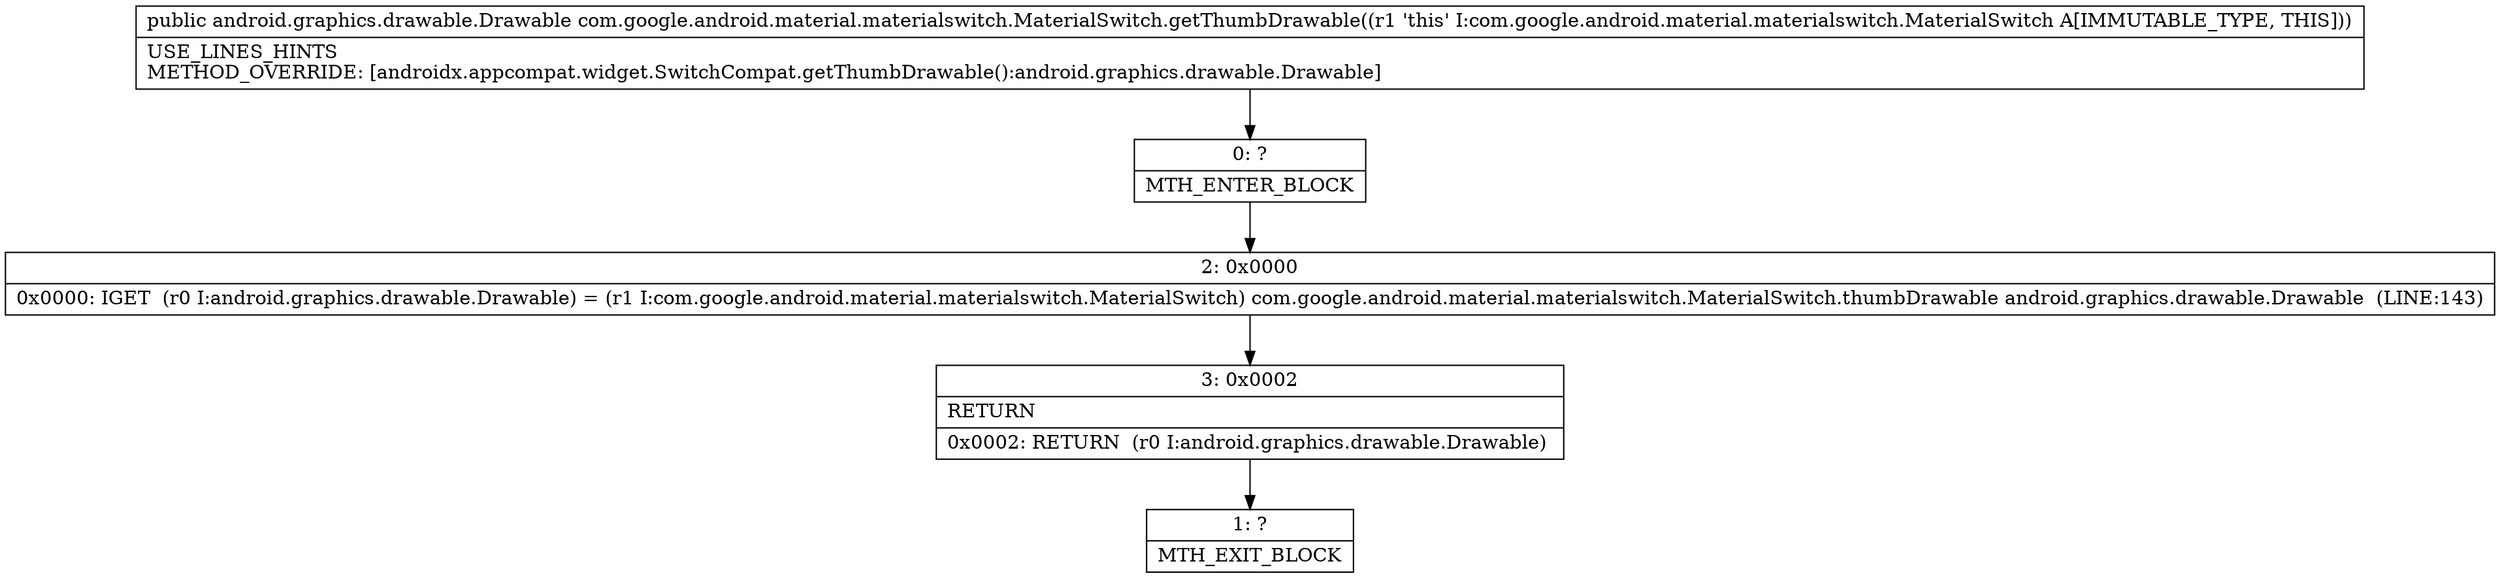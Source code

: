 digraph "CFG forcom.google.android.material.materialswitch.MaterialSwitch.getThumbDrawable()Landroid\/graphics\/drawable\/Drawable;" {
Node_0 [shape=record,label="{0\:\ ?|MTH_ENTER_BLOCK\l}"];
Node_2 [shape=record,label="{2\:\ 0x0000|0x0000: IGET  (r0 I:android.graphics.drawable.Drawable) = (r1 I:com.google.android.material.materialswitch.MaterialSwitch) com.google.android.material.materialswitch.MaterialSwitch.thumbDrawable android.graphics.drawable.Drawable  (LINE:143)\l}"];
Node_3 [shape=record,label="{3\:\ 0x0002|RETURN\l|0x0002: RETURN  (r0 I:android.graphics.drawable.Drawable) \l}"];
Node_1 [shape=record,label="{1\:\ ?|MTH_EXIT_BLOCK\l}"];
MethodNode[shape=record,label="{public android.graphics.drawable.Drawable com.google.android.material.materialswitch.MaterialSwitch.getThumbDrawable((r1 'this' I:com.google.android.material.materialswitch.MaterialSwitch A[IMMUTABLE_TYPE, THIS]))  | USE_LINES_HINTS\lMETHOD_OVERRIDE: [androidx.appcompat.widget.SwitchCompat.getThumbDrawable():android.graphics.drawable.Drawable]\l}"];
MethodNode -> Node_0;Node_0 -> Node_2;
Node_2 -> Node_3;
Node_3 -> Node_1;
}

